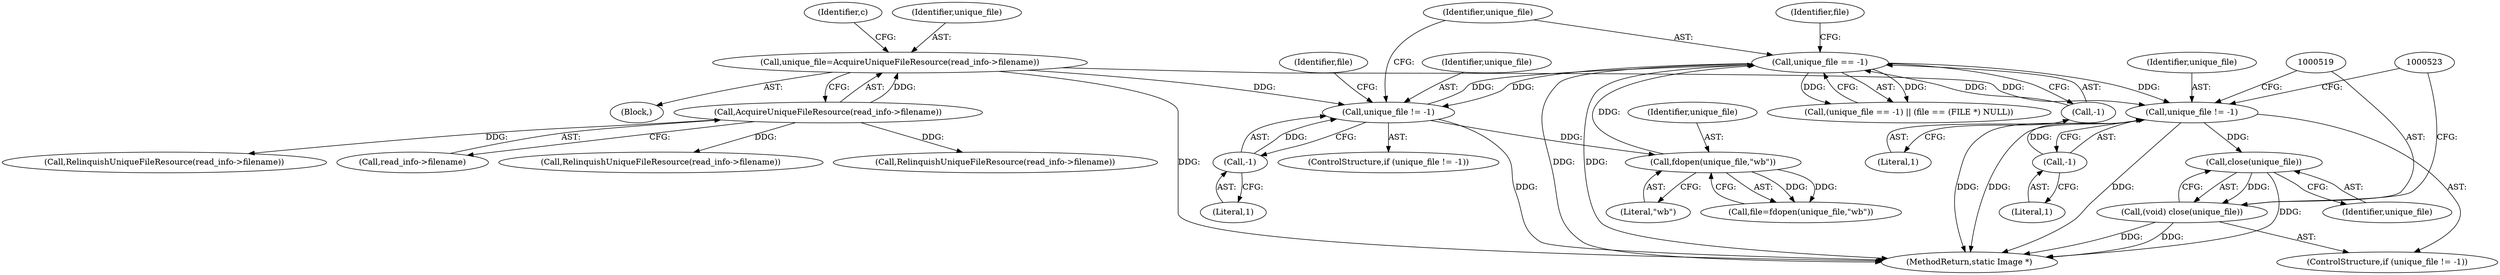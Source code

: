 digraph "0_ImageMagick_ecc03a2518c2b7dd375fde3a040fdae0bdf6a521@API" {
"1000520" [label="(Call,close(unique_file))"];
"1000514" [label="(Call,unique_file != -1)"];
"1000325" [label="(Call,unique_file == -1)"];
"1000314" [label="(Call,unique_file != -1)"];
"1000224" [label="(Call,unique_file=AcquireUniqueFileResource(read_info->filename))"];
"1000226" [label="(Call,AcquireUniqueFileResource(read_info->filename))"];
"1000316" [label="(Call,-1)"];
"1000320" [label="(Call,fdopen(unique_file,\"wb\"))"];
"1000327" [label="(Call,-1)"];
"1000516" [label="(Call,-1)"];
"1000518" [label="(Call,(void) close(unique_file))"];
"1000320" [label="(Call,fdopen(unique_file,\"wb\"))"];
"1000513" [label="(ControlStructure,if (unique_file != -1))"];
"1000518" [label="(Call,(void) close(unique_file))"];
"1000337" [label="(Call,RelinquishUniqueFileResource(read_info->filename))"];
"1000325" [label="(Call,unique_file == -1)"];
"1000317" [label="(Literal,1)"];
"1000227" [label="(Call,read_info->filename)"];
"1000313" [label="(ControlStructure,if (unique_file != -1))"];
"1000524" [label="(Call,RelinquishUniqueFileResource(read_info->filename))"];
"1000224" [label="(Call,unique_file=AcquireUniqueFileResource(read_info->filename))"];
"1000324" [label="(Call,(unique_file == -1) || (file == (FILE *) NULL))"];
"1000316" [label="(Call,-1)"];
"1000520" [label="(Call,close(unique_file))"];
"1000327" [label="(Call,-1)"];
"1000315" [label="(Identifier,unique_file)"];
"1000330" [label="(Identifier,file)"];
"1000574" [label="(MethodReturn,static Image *)"];
"1000301" [label="(Call,RelinquishUniqueFileResource(read_info->filename))"];
"1000226" [label="(Call,AcquireUniqueFileResource(read_info->filename))"];
"1000515" [label="(Identifier,unique_file)"];
"1000234" [label="(Identifier,c)"];
"1000328" [label="(Literal,1)"];
"1000314" [label="(Call,unique_file != -1)"];
"1000225" [label="(Identifier,unique_file)"];
"1000322" [label="(Literal,\"wb\")"];
"1000321" [label="(Identifier,unique_file)"];
"1000318" [label="(Call,file=fdopen(unique_file,\"wb\"))"];
"1000517" [label="(Literal,1)"];
"1000514" [label="(Call,unique_file != -1)"];
"1000319" [label="(Identifier,file)"];
"1000106" [label="(Block,)"];
"1000326" [label="(Identifier,unique_file)"];
"1000516" [label="(Call,-1)"];
"1000521" [label="(Identifier,unique_file)"];
"1000520" -> "1000518"  [label="AST: "];
"1000520" -> "1000521"  [label="CFG: "];
"1000521" -> "1000520"  [label="AST: "];
"1000518" -> "1000520"  [label="CFG: "];
"1000520" -> "1000574"  [label="DDG: "];
"1000520" -> "1000518"  [label="DDG: "];
"1000514" -> "1000520"  [label="DDG: "];
"1000514" -> "1000513"  [label="AST: "];
"1000514" -> "1000516"  [label="CFG: "];
"1000515" -> "1000514"  [label="AST: "];
"1000516" -> "1000514"  [label="AST: "];
"1000519" -> "1000514"  [label="CFG: "];
"1000523" -> "1000514"  [label="CFG: "];
"1000514" -> "1000574"  [label="DDG: "];
"1000514" -> "1000574"  [label="DDG: "];
"1000514" -> "1000574"  [label="DDG: "];
"1000325" -> "1000514"  [label="DDG: "];
"1000224" -> "1000514"  [label="DDG: "];
"1000516" -> "1000514"  [label="DDG: "];
"1000325" -> "1000324"  [label="AST: "];
"1000325" -> "1000327"  [label="CFG: "];
"1000326" -> "1000325"  [label="AST: "];
"1000327" -> "1000325"  [label="AST: "];
"1000330" -> "1000325"  [label="CFG: "];
"1000324" -> "1000325"  [label="CFG: "];
"1000325" -> "1000574"  [label="DDG: "];
"1000325" -> "1000574"  [label="DDG: "];
"1000325" -> "1000314"  [label="DDG: "];
"1000325" -> "1000324"  [label="DDG: "];
"1000325" -> "1000324"  [label="DDG: "];
"1000314" -> "1000325"  [label="DDG: "];
"1000320" -> "1000325"  [label="DDG: "];
"1000327" -> "1000325"  [label="DDG: "];
"1000314" -> "1000313"  [label="AST: "];
"1000314" -> "1000316"  [label="CFG: "];
"1000315" -> "1000314"  [label="AST: "];
"1000316" -> "1000314"  [label="AST: "];
"1000319" -> "1000314"  [label="CFG: "];
"1000326" -> "1000314"  [label="CFG: "];
"1000314" -> "1000574"  [label="DDG: "];
"1000224" -> "1000314"  [label="DDG: "];
"1000316" -> "1000314"  [label="DDG: "];
"1000314" -> "1000320"  [label="DDG: "];
"1000224" -> "1000106"  [label="AST: "];
"1000224" -> "1000226"  [label="CFG: "];
"1000225" -> "1000224"  [label="AST: "];
"1000226" -> "1000224"  [label="AST: "];
"1000234" -> "1000224"  [label="CFG: "];
"1000224" -> "1000574"  [label="DDG: "];
"1000226" -> "1000224"  [label="DDG: "];
"1000226" -> "1000227"  [label="CFG: "];
"1000227" -> "1000226"  [label="AST: "];
"1000226" -> "1000301"  [label="DDG: "];
"1000226" -> "1000337"  [label="DDG: "];
"1000226" -> "1000524"  [label="DDG: "];
"1000316" -> "1000317"  [label="CFG: "];
"1000317" -> "1000316"  [label="AST: "];
"1000320" -> "1000318"  [label="AST: "];
"1000320" -> "1000322"  [label="CFG: "];
"1000321" -> "1000320"  [label="AST: "];
"1000322" -> "1000320"  [label="AST: "];
"1000318" -> "1000320"  [label="CFG: "];
"1000320" -> "1000318"  [label="DDG: "];
"1000320" -> "1000318"  [label="DDG: "];
"1000327" -> "1000328"  [label="CFG: "];
"1000328" -> "1000327"  [label="AST: "];
"1000516" -> "1000517"  [label="CFG: "];
"1000517" -> "1000516"  [label="AST: "];
"1000518" -> "1000513"  [label="AST: "];
"1000519" -> "1000518"  [label="AST: "];
"1000523" -> "1000518"  [label="CFG: "];
"1000518" -> "1000574"  [label="DDG: "];
"1000518" -> "1000574"  [label="DDG: "];
}
